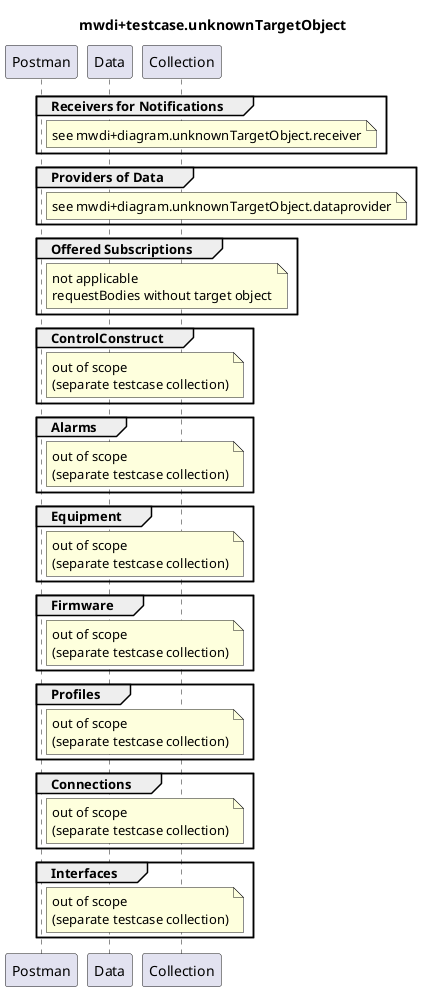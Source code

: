 @startuml mwdi+diagram.unknownTargetObject

title
mwdi+testcase.unknownTargetObject
end title

participant "Postman" as Postman
participant "Data" as Data
participant "Collection" as Collection

group Receivers for Notifications
  note right Postman
    see mwdi+diagram.unknownTargetObject.receiver
  end note
end

group Providers of Data
  note right Postman
    see mwdi+diagram.unknownTargetObject.dataprovider
  end note
end

group Offered Subscriptions
  note right Postman
    not applicable
    requestBodies without target object
  end note
end

group ControlConstruct
  note right Postman
    out of scope
    (separate testcase collection)
  end note
end

group Alarms
  note right Postman
    out of scope
    (separate testcase collection)
  end note
end

group Equipment
  note right Postman
    out of scope
    (separate testcase collection)
  end note
end

group Firmware
  note right Postman
    out of scope
    (separate testcase collection)
  end note
end

group Profiles
  note right Postman
    out of scope
    (separate testcase collection)
  end note
end

group Connections
  note right Postman
    out of scope
    (separate testcase collection)
  end note
end

group Interfaces
  note right Postman
    out of scope
    (separate testcase collection)
  end note
end

deactivate Postman

@enduml
